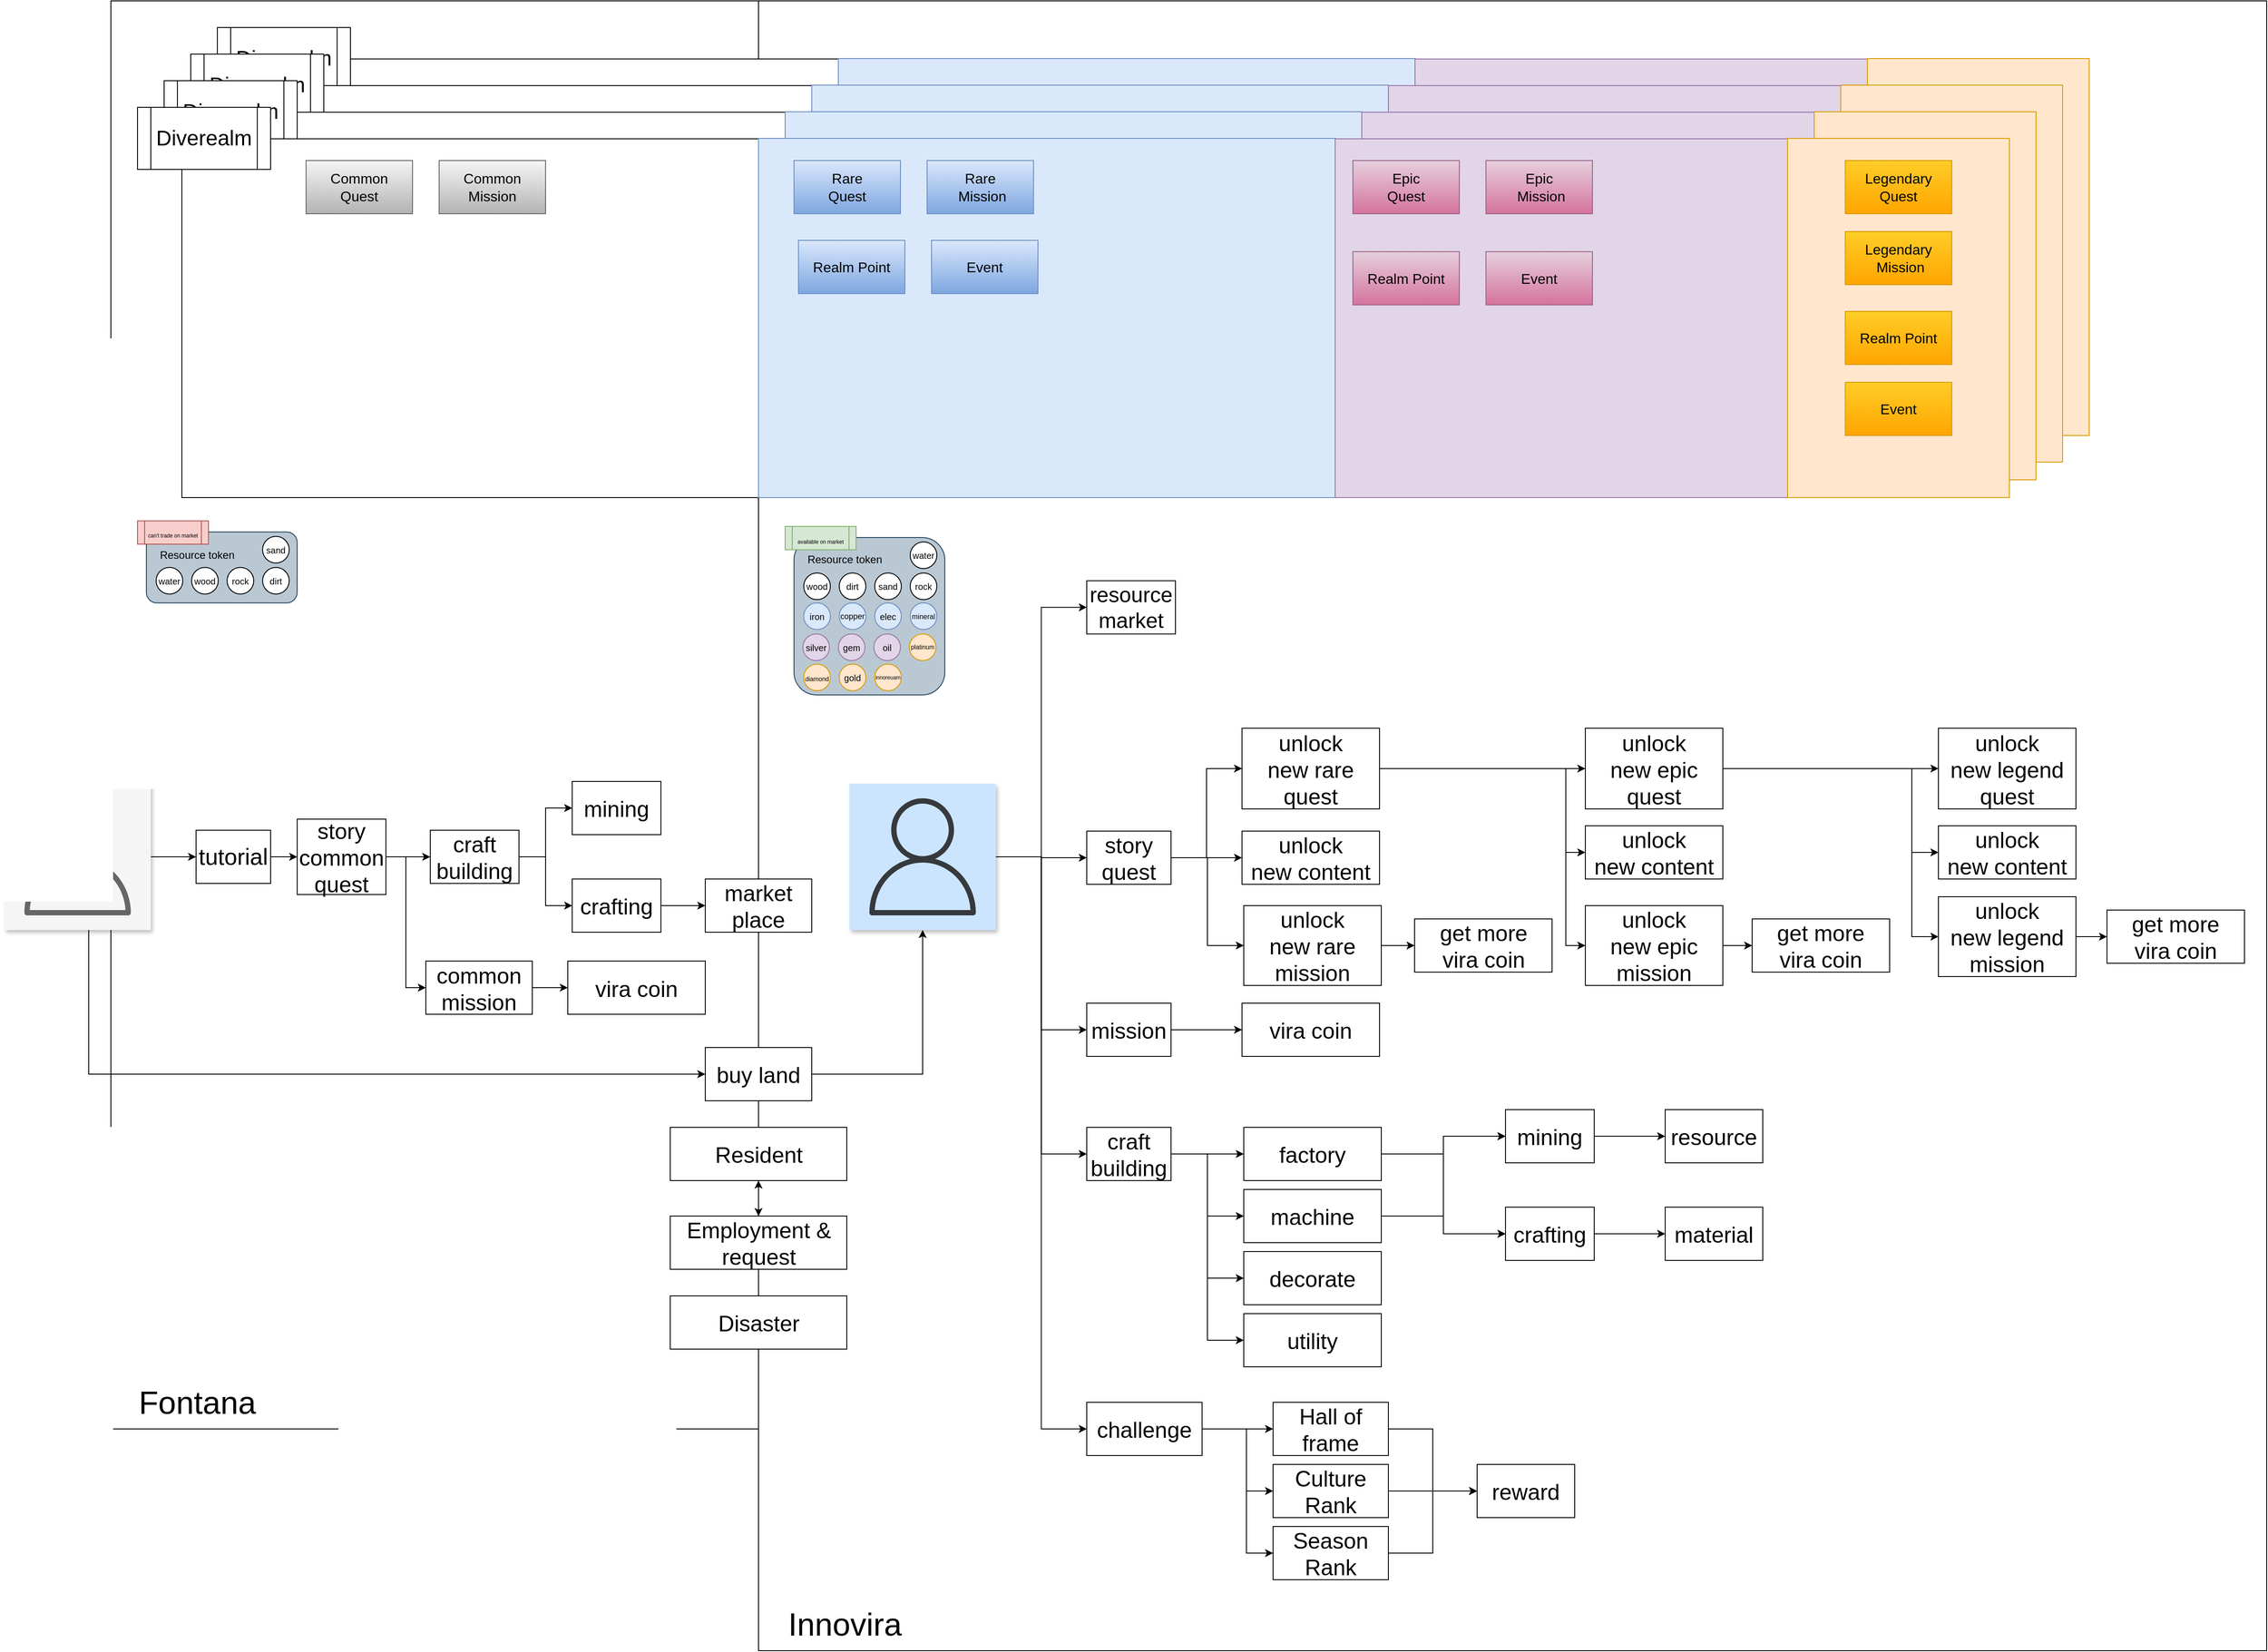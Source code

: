<mxfile version="18.0.6" type="github">
  <diagram id="KePU5yy1aH5IKsufCxmT" name="Page-1">
    <mxGraphModel dx="4077" dy="1282" grid="1" gridSize="10" guides="1" tooltips="1" connect="1" arrows="1" fold="1" page="1" pageScale="1" pageWidth="850" pageHeight="1100" math="0" shadow="0">
      <root>
        <mxCell id="0" />
        <mxCell id="1" parent="0" />
        <mxCell id="nvsa-6-RJ6MapOyMLXzQ-54" value="" style="rounded=0;whiteSpace=wrap;html=1;movable=0;editable=0;" vertex="1" parent="1">
          <mxGeometry x="-230" y="150" width="1700" height="1860" as="geometry" />
        </mxCell>
        <mxCell id="nvsa-6-RJ6MapOyMLXzQ-53" value="" style="rounded=0;whiteSpace=wrap;html=1;movable=0;editable=0;" vertex="1" parent="1">
          <mxGeometry x="-960" y="150" width="730" height="1610" as="geometry" />
        </mxCell>
        <mxCell id="nvsa-6-RJ6MapOyMLXzQ-36" value="" style="rounded=0;whiteSpace=wrap;html=1;" vertex="1" parent="1">
          <mxGeometry x="-790" y="215.5" width="650" height="494.5" as="geometry" />
        </mxCell>
        <mxCell id="nvsa-6-RJ6MapOyMLXzQ-38" value="" style="rounded=0;whiteSpace=wrap;html=1;fillColor=#dae8fc;strokeColor=#6c8ebf;" vertex="1" parent="1">
          <mxGeometry x="-140" y="215" width="650" height="495" as="geometry" />
        </mxCell>
        <mxCell id="nvsa-6-RJ6MapOyMLXzQ-40" value="" style="rounded=0;whiteSpace=wrap;html=1;fillColor=#e1d5e7;strokeColor=#9673a6;" vertex="1" parent="1">
          <mxGeometry x="510" y="215.5" width="510" height="494.5" as="geometry" />
        </mxCell>
        <mxCell id="nvsa-6-RJ6MapOyMLXzQ-41" value="" style="rounded=0;whiteSpace=wrap;html=1;fillColor=#ffe6cc;strokeColor=#d79b00;" vertex="1" parent="1">
          <mxGeometry x="1020" y="215" width="250" height="425" as="geometry" />
        </mxCell>
        <mxCell id="nvsa-6-RJ6MapOyMLXzQ-42" value="Diverealm" style="shape=process;whiteSpace=wrap;html=1;backgroundOutline=1;fontSize=24;fillColor=default;" vertex="1" parent="1">
          <mxGeometry x="-840" y="180" width="150" height="70" as="geometry" />
        </mxCell>
        <mxCell id="nvsa-6-RJ6MapOyMLXzQ-29" value="" style="rounded=0;whiteSpace=wrap;html=1;" vertex="1" parent="1">
          <mxGeometry x="-820" y="245.5" width="650" height="464.5" as="geometry" />
        </mxCell>
        <mxCell id="nvsa-6-RJ6MapOyMLXzQ-31" value="" style="rounded=0;whiteSpace=wrap;html=1;fillColor=#dae8fc;strokeColor=#6c8ebf;" vertex="1" parent="1">
          <mxGeometry x="-170" y="245" width="650" height="465" as="geometry" />
        </mxCell>
        <mxCell id="nvsa-6-RJ6MapOyMLXzQ-33" value="" style="rounded=0;whiteSpace=wrap;html=1;fillColor=#e1d5e7;strokeColor=#9673a6;" vertex="1" parent="1">
          <mxGeometry x="480" y="245.5" width="510" height="464.5" as="geometry" />
        </mxCell>
        <mxCell id="nvsa-6-RJ6MapOyMLXzQ-34" value="" style="rounded=0;whiteSpace=wrap;html=1;fillColor=#ffe6cc;strokeColor=#d79b00;" vertex="1" parent="1">
          <mxGeometry x="990" y="245" width="250" height="425" as="geometry" />
        </mxCell>
        <mxCell id="nvsa-6-RJ6MapOyMLXzQ-35" value="Diverealm" style="shape=process;whiteSpace=wrap;html=1;backgroundOutline=1;fontSize=24;fillColor=default;" vertex="1" parent="1">
          <mxGeometry x="-870" y="210" width="150" height="70" as="geometry" />
        </mxCell>
        <mxCell id="nvsa-6-RJ6MapOyMLXzQ-22" value="" style="rounded=0;whiteSpace=wrap;html=1;" vertex="1" parent="1">
          <mxGeometry x="-850" y="275.5" width="650" height="434.5" as="geometry" />
        </mxCell>
        <mxCell id="nvsa-6-RJ6MapOyMLXzQ-24" value="" style="rounded=0;whiteSpace=wrap;html=1;fillColor=#dae8fc;strokeColor=#6c8ebf;" vertex="1" parent="1">
          <mxGeometry x="-200" y="275" width="650" height="435" as="geometry" />
        </mxCell>
        <mxCell id="nvsa-6-RJ6MapOyMLXzQ-26" value="" style="rounded=0;whiteSpace=wrap;html=1;fillColor=#e1d5e7;strokeColor=#9673a6;" vertex="1" parent="1">
          <mxGeometry x="450" y="275.5" width="510" height="434.5" as="geometry" />
        </mxCell>
        <mxCell id="nvsa-6-RJ6MapOyMLXzQ-27" value="" style="rounded=0;whiteSpace=wrap;html=1;fillColor=#ffe6cc;strokeColor=#d79b00;" vertex="1" parent="1">
          <mxGeometry x="960" y="275" width="250" height="415" as="geometry" />
        </mxCell>
        <mxCell id="nvsa-6-RJ6MapOyMLXzQ-28" value="Diverealm" style="shape=process;whiteSpace=wrap;html=1;backgroundOutline=1;fontSize=24;fillColor=default;" vertex="1" parent="1">
          <mxGeometry x="-900" y="240" width="150" height="70" as="geometry" />
        </mxCell>
        <mxCell id="nvsa-6-RJ6MapOyMLXzQ-2" value="" style="rounded=0;whiteSpace=wrap;html=1;" vertex="1" parent="1">
          <mxGeometry x="-880" y="305.5" width="650" height="404.5" as="geometry" />
        </mxCell>
        <mxCell id="nvsa-6-RJ6MapOyMLXzQ-91" style="edgeStyle=orthogonalEdgeStyle;rounded=0;orthogonalLoop=1;jettySize=auto;html=1;fontFamily=Helvetica;fontSize=36;fontColor=default;" edge="1" parent="1" source="nvsa-6-RJ6MapOyMLXzQ-1" target="nvsa-6-RJ6MapOyMLXzQ-90">
          <mxGeometry relative="1" as="geometry" />
        </mxCell>
        <mxCell id="nvsa-6-RJ6MapOyMLXzQ-109" style="edgeStyle=orthogonalEdgeStyle;rounded=0;orthogonalLoop=1;jettySize=auto;html=1;entryX=0;entryY=0.5;entryDx=0;entryDy=0;fontFamily=Helvetica;fontSize=25;fontColor=default;" edge="1" parent="1" source="nvsa-6-RJ6MapOyMLXzQ-1" target="nvsa-6-RJ6MapOyMLXzQ-108">
          <mxGeometry relative="1" as="geometry">
            <Array as="points">
              <mxPoint x="-985" y="1360" />
            </Array>
          </mxGeometry>
        </mxCell>
        <mxCell id="nvsa-6-RJ6MapOyMLXzQ-1" value="" style="outlineConnect=0;dashed=0;verticalLabelPosition=bottom;verticalAlign=top;align=center;html=1;fontSize=12;fontStyle=0;aspect=fixed;shape=mxgraph.aws4.resourceIcon;resIcon=mxgraph.aws4.user;shadow=1;rounded=1;fillColor=#f5f5f5;fontColor=#333333;strokeColor=#666666;" vertex="1" parent="1">
          <mxGeometry x="-1080" y="1032.5" width="165" height="165" as="geometry" />
        </mxCell>
        <mxCell id="nvsa-6-RJ6MapOyMLXzQ-4" value="" style="rounded=0;whiteSpace=wrap;html=1;fillColor=#dae8fc;strokeColor=#6c8ebf;" vertex="1" parent="1">
          <mxGeometry x="-230" y="305" width="650" height="405" as="geometry" />
        </mxCell>
        <mxCell id="nvsa-6-RJ6MapOyMLXzQ-6" value="" style="rounded=0;whiteSpace=wrap;html=1;fillColor=#e1d5e7;strokeColor=#9673a6;" vertex="1" parent="1">
          <mxGeometry x="420" y="305.5" width="510" height="404.5" as="geometry" />
        </mxCell>
        <mxCell id="nvsa-6-RJ6MapOyMLXzQ-7" value="" style="rounded=0;whiteSpace=wrap;html=1;fillColor=#ffe6cc;strokeColor=#d79b00;" vertex="1" parent="1">
          <mxGeometry x="930" y="305" width="250" height="405" as="geometry" />
        </mxCell>
        <mxCell id="nvsa-6-RJ6MapOyMLXzQ-21" value="Diverealm" style="shape=process;whiteSpace=wrap;html=1;backgroundOutline=1;fontSize=24;fillColor=default;" vertex="1" parent="1">
          <mxGeometry x="-930" y="270" width="150" height="70" as="geometry" />
        </mxCell>
        <mxCell id="nvsa-6-RJ6MapOyMLXzQ-60" value="&lt;div style=&quot;&quot;&gt;&lt;span style=&quot;background-color: initial;&quot;&gt;&amp;nbsp; &amp;nbsp; &amp;nbsp;&lt;/span&gt;&lt;/div&gt;&lt;div style=&quot;&quot;&gt;&lt;span style=&quot;background-color: initial;&quot;&gt;&amp;nbsp; &amp;nbsp; Resource token&lt;/span&gt;&lt;/div&gt;&lt;div style=&quot;&quot;&gt;&lt;span style=&quot;background-color: initial;&quot;&gt;&lt;br&gt;&lt;/span&gt;&lt;/div&gt;&lt;div style=&quot;&quot;&gt;&lt;span style=&quot;background-color: initial;&quot;&gt;&lt;br&gt;&lt;/span&gt;&lt;/div&gt;&lt;div style=&quot;&quot;&gt;&lt;span style=&quot;background-color: initial;&quot;&gt;&lt;br&gt;&lt;/span&gt;&lt;/div&gt;" style="rounded=1;whiteSpace=wrap;html=1;fillColor=#bac8d3;strokeColor=#23445d;align=left;" vertex="1" parent="1">
          <mxGeometry x="-920" y="748.75" width="170" height="80" as="geometry" />
        </mxCell>
        <mxCell id="nvsa-6-RJ6MapOyMLXzQ-61" value="water" style="ellipse;whiteSpace=wrap;html=1;aspect=fixed;fontSize=10;rounded=1;" vertex="1" parent="1">
          <mxGeometry x="-909" y="788.75" width="30" height="30" as="geometry" />
        </mxCell>
        <mxCell id="nvsa-6-RJ6MapOyMLXzQ-62" value="wood" style="ellipse;whiteSpace=wrap;html=1;aspect=fixed;fontSize=10;rounded=1;" vertex="1" parent="1">
          <mxGeometry x="-869" y="788.75" width="30" height="30" as="geometry" />
        </mxCell>
        <mxCell id="nvsa-6-RJ6MapOyMLXzQ-63" value="rock" style="ellipse;whiteSpace=wrap;html=1;aspect=fixed;fontSize=10;rounded=1;" vertex="1" parent="1">
          <mxGeometry x="-829" y="788.75" width="30" height="30" as="geometry" />
        </mxCell>
        <mxCell id="nvsa-6-RJ6MapOyMLXzQ-64" value="dirt" style="ellipse;whiteSpace=wrap;html=1;aspect=fixed;fontSize=10;rounded=1;" vertex="1" parent="1">
          <mxGeometry x="-789" y="788.75" width="30" height="30" as="geometry" />
        </mxCell>
        <mxCell id="nvsa-6-RJ6MapOyMLXzQ-65" value="sand" style="ellipse;whiteSpace=wrap;html=1;aspect=fixed;fontSize=10;rounded=1;" vertex="1" parent="1">
          <mxGeometry x="-789" y="753.75" width="30" height="30" as="geometry" />
        </mxCell>
        <mxCell id="nvsa-6-RJ6MapOyMLXzQ-66" value="&lt;font style=&quot;font-size: 6px;&quot;&gt;can&#39;t trade on market&lt;/font&gt;" style="shape=process;whiteSpace=wrap;html=1;backgroundOutline=1;fontSize=16;fillColor=#f8cecc;strokeColor=#b85450;align=center;" vertex="1" parent="1">
          <mxGeometry x="-930" y="736.25" width="80" height="26.25" as="geometry" />
        </mxCell>
        <mxCell id="nvsa-6-RJ6MapOyMLXzQ-67" value="Common &lt;br&gt;Quest" style="rounded=0;whiteSpace=wrap;html=1;fontSize=16;fillColor=#f5f5f5;gradientColor=#b3b3b3;strokeColor=#666666;" vertex="1" parent="1">
          <mxGeometry x="-740" y="330" width="120" height="60" as="geometry" />
        </mxCell>
        <mxCell id="nvsa-6-RJ6MapOyMLXzQ-68" value="Common Mission" style="rounded=0;whiteSpace=wrap;html=1;fontSize=16;fillColor=#f5f5f5;gradientColor=#b3b3b3;strokeColor=#666666;" vertex="1" parent="1">
          <mxGeometry x="-590" y="330" width="120" height="60" as="geometry" />
        </mxCell>
        <mxCell id="nvsa-6-RJ6MapOyMLXzQ-69" value="&lt;div style=&quot;&quot;&gt;&lt;span style=&quot;background-color: initial;&quot;&gt;&amp;nbsp; &amp;nbsp; &amp;nbsp;&lt;/span&gt;&lt;/div&gt;&lt;div style=&quot;&quot;&gt;&lt;span style=&quot;background-color: initial;&quot;&gt;&amp;nbsp; &amp;nbsp; Resource token&lt;/span&gt;&lt;/div&gt;&lt;div style=&quot;&quot;&gt;&lt;span style=&quot;background-color: initial;&quot;&gt;&lt;br&gt;&lt;/span&gt;&lt;/div&gt;&lt;div style=&quot;&quot;&gt;&lt;span style=&quot;background-color: initial;&quot;&gt;&lt;br&gt;&lt;/span&gt;&lt;/div&gt;&lt;div style=&quot;&quot;&gt;&lt;span style=&quot;background-color: initial;&quot;&gt;&lt;br&gt;&lt;/span&gt;&lt;/div&gt;&lt;div style=&quot;&quot;&gt;&lt;span style=&quot;background-color: initial;&quot;&gt;&lt;br&gt;&lt;/span&gt;&lt;/div&gt;&lt;div style=&quot;&quot;&gt;&lt;span style=&quot;background-color: initial;&quot;&gt;&lt;br&gt;&lt;/span&gt;&lt;/div&gt;&lt;div style=&quot;&quot;&gt;&lt;span style=&quot;background-color: initial;&quot;&gt;&lt;br&gt;&lt;/span&gt;&lt;/div&gt;&lt;div style=&quot;&quot;&gt;&lt;span style=&quot;background-color: initial;&quot;&gt;&lt;br&gt;&lt;/span&gt;&lt;/div&gt;&lt;div style=&quot;&quot;&gt;&lt;span style=&quot;background-color: initial;&quot;&gt;&lt;br&gt;&lt;/span&gt;&lt;/div&gt;&lt;div style=&quot;&quot;&gt;&lt;span style=&quot;background-color: initial;&quot;&gt;&lt;br&gt;&lt;/span&gt;&lt;/div&gt;&lt;div style=&quot;&quot;&gt;&lt;span style=&quot;background-color: initial;&quot;&gt;&lt;br&gt;&lt;/span&gt;&lt;/div&gt;" style="rounded=1;whiteSpace=wrap;html=1;fillColor=#bac8d3;strokeColor=#23445d;align=left;" vertex="1" parent="1">
          <mxGeometry x="-190" y="755" width="170" height="177.5" as="geometry" />
        </mxCell>
        <mxCell id="nvsa-6-RJ6MapOyMLXzQ-70" value="wood" style="ellipse;whiteSpace=wrap;html=1;aspect=fixed;fontSize=10;rounded=1;" vertex="1" parent="1">
          <mxGeometry x="-179" y="795" width="30" height="30" as="geometry" />
        </mxCell>
        <mxCell id="nvsa-6-RJ6MapOyMLXzQ-71" value="dirt" style="ellipse;whiteSpace=wrap;html=1;aspect=fixed;fontSize=10;rounded=1;" vertex="1" parent="1">
          <mxGeometry x="-139" y="795" width="30" height="30" as="geometry" />
        </mxCell>
        <mxCell id="nvsa-6-RJ6MapOyMLXzQ-72" value="sand" style="ellipse;whiteSpace=wrap;html=1;aspect=fixed;fontSize=10;rounded=1;" vertex="1" parent="1">
          <mxGeometry x="-99" y="795" width="30" height="30" as="geometry" />
        </mxCell>
        <mxCell id="nvsa-6-RJ6MapOyMLXzQ-73" value="rock" style="ellipse;whiteSpace=wrap;html=1;aspect=fixed;fontSize=10;rounded=1;" vertex="1" parent="1">
          <mxGeometry x="-59" y="795" width="30" height="30" as="geometry" />
        </mxCell>
        <mxCell id="nvsa-6-RJ6MapOyMLXzQ-74" value="water" style="ellipse;whiteSpace=wrap;html=1;aspect=fixed;fontSize=10;rounded=1;" vertex="1" parent="1">
          <mxGeometry x="-59" y="760" width="30" height="30" as="geometry" />
        </mxCell>
        <mxCell id="nvsa-6-RJ6MapOyMLXzQ-75" value="&lt;font style=&quot;font-size: 6px;&quot;&gt;available on market&lt;/font&gt;" style="shape=process;whiteSpace=wrap;html=1;backgroundOutline=1;fontSize=16;fillColor=#d5e8d4;strokeColor=#82b366;align=center;" vertex="1" parent="1">
          <mxGeometry x="-200" y="742.5" width="80" height="26.25" as="geometry" />
        </mxCell>
        <mxCell id="nvsa-6-RJ6MapOyMLXzQ-76" value="iron" style="ellipse;whiteSpace=wrap;html=1;aspect=fixed;fontSize=10;rounded=1;fillColor=#dae8fc;strokeColor=#6c8ebf;" vertex="1" parent="1">
          <mxGeometry x="-179" y="828.75" width="30" height="30" as="geometry" />
        </mxCell>
        <mxCell id="nvsa-6-RJ6MapOyMLXzQ-77" value="copper" style="ellipse;whiteSpace=wrap;html=1;aspect=fixed;fontSize=9;rounded=1;fillColor=#dae8fc;strokeColor=#6c8ebf;" vertex="1" parent="1">
          <mxGeometry x="-139" y="828.75" width="30" height="30" as="geometry" />
        </mxCell>
        <mxCell id="nvsa-6-RJ6MapOyMLXzQ-78" value="elec" style="ellipse;whiteSpace=wrap;html=1;aspect=fixed;fontSize=10;rounded=1;fillColor=#dae8fc;strokeColor=#6c8ebf;" vertex="1" parent="1">
          <mxGeometry x="-99" y="828.75" width="30" height="30" as="geometry" />
        </mxCell>
        <mxCell id="nvsa-6-RJ6MapOyMLXzQ-79" value="mineral" style="ellipse;whiteSpace=wrap;html=1;aspect=fixed;fontSize=8;rounded=1;fillColor=#dae8fc;strokeColor=#6c8ebf;" vertex="1" parent="1">
          <mxGeometry x="-59" y="828.75" width="30" height="30" as="geometry" />
        </mxCell>
        <mxCell id="nvsa-6-RJ6MapOyMLXzQ-80" value="silver" style="ellipse;whiteSpace=wrap;html=1;aspect=fixed;fontSize=10;rounded=1;fillColor=#e1d5e7;strokeColor=#9673a6;" vertex="1" parent="1">
          <mxGeometry x="-180" y="863.75" width="30" height="30" as="geometry" />
        </mxCell>
        <mxCell id="nvsa-6-RJ6MapOyMLXzQ-81" value="gem" style="ellipse;whiteSpace=wrap;html=1;aspect=fixed;fontSize=10;rounded=1;fillColor=#e1d5e7;strokeColor=#9673a6;" vertex="1" parent="1">
          <mxGeometry x="-140" y="863.75" width="30" height="30" as="geometry" />
        </mxCell>
        <mxCell id="nvsa-6-RJ6MapOyMLXzQ-82" value="oil" style="ellipse;whiteSpace=wrap;html=1;aspect=fixed;fontSize=10;rounded=1;fillColor=#e1d5e7;strokeColor=#9673a6;" vertex="1" parent="1">
          <mxGeometry x="-100" y="863.75" width="30" height="30" as="geometry" />
        </mxCell>
        <mxCell id="nvsa-6-RJ6MapOyMLXzQ-83" value="platinum" style="ellipse;whiteSpace=wrap;html=1;aspect=fixed;fontSize=7;rounded=1;fillColor=#ffe6cc;strokeColor=#d79b00;" vertex="1" parent="1">
          <mxGeometry x="-60" y="863.75" width="30" height="30" as="geometry" />
        </mxCell>
        <mxCell id="nvsa-6-RJ6MapOyMLXzQ-84" value="&lt;font style=&quot;font-size: 7px;&quot;&gt;diamond&lt;/font&gt;" style="ellipse;whiteSpace=wrap;html=1;aspect=fixed;fontSize=10;rounded=1;fillColor=#ffe6cc;strokeColor=#d79b00;" vertex="1" parent="1">
          <mxGeometry x="-179" y="897.75" width="30" height="30" as="geometry" />
        </mxCell>
        <mxCell id="nvsa-6-RJ6MapOyMLXzQ-85" value="gold" style="ellipse;whiteSpace=wrap;html=1;aspect=fixed;fontSize=10;rounded=1;fillColor=#ffe6cc;strokeColor=#d79b00;" vertex="1" parent="1">
          <mxGeometry x="-139" y="897.75" width="30" height="30" as="geometry" />
        </mxCell>
        <mxCell id="nvsa-6-RJ6MapOyMLXzQ-86" value="innoreuam" style="ellipse;whiteSpace=wrap;html=1;aspect=fixed;fontSize=6;rounded=1;fillColor=#ffe6cc;strokeColor=#d79b00;" vertex="1" parent="1">
          <mxGeometry x="-99" y="897.75" width="30" height="30" as="geometry" />
        </mxCell>
        <mxCell id="nvsa-6-RJ6MapOyMLXzQ-88" value="&lt;font style=&quot;font-size: 36px;&quot;&gt;Fontana&lt;/font&gt;" style="text;html=1;strokeColor=none;fillColor=none;align=center;verticalAlign=middle;whiteSpace=wrap;rounded=0;fontFamily=Helvetica;fontSize=36;fontColor=default;direction=west;horizontal=1;" vertex="1" parent="1">
          <mxGeometry x="-960" y="1700" width="195" height="60" as="geometry" />
        </mxCell>
        <mxCell id="nvsa-6-RJ6MapOyMLXzQ-89" value="&lt;font style=&quot;font-size: 36px;&quot;&gt;Innovira&lt;/font&gt;" style="text;html=1;strokeColor=none;fillColor=none;align=center;verticalAlign=middle;whiteSpace=wrap;rounded=0;fontFamily=Helvetica;fontSize=36;fontColor=default;direction=west;horizontal=1;" vertex="1" parent="1">
          <mxGeometry x="-230" y="1950" width="195" height="60" as="geometry" />
        </mxCell>
        <mxCell id="nvsa-6-RJ6MapOyMLXzQ-93" style="edgeStyle=orthogonalEdgeStyle;rounded=0;orthogonalLoop=1;jettySize=auto;html=1;entryX=0;entryY=0.5;entryDx=0;entryDy=0;fontFamily=Helvetica;fontSize=26;fontColor=default;" edge="1" parent="1" source="nvsa-6-RJ6MapOyMLXzQ-90" target="nvsa-6-RJ6MapOyMLXzQ-92">
          <mxGeometry relative="1" as="geometry" />
        </mxCell>
        <mxCell id="nvsa-6-RJ6MapOyMLXzQ-90" value="tutorial" style="rounded=0;whiteSpace=wrap;html=1;fontFamily=Helvetica;fontSize=26;fontColor=default;strokeColor=default;fillColor=default;" vertex="1" parent="1">
          <mxGeometry x="-864" y="1085" width="84" height="60" as="geometry" />
        </mxCell>
        <mxCell id="nvsa-6-RJ6MapOyMLXzQ-101" style="edgeStyle=orthogonalEdgeStyle;rounded=0;orthogonalLoop=1;jettySize=auto;html=1;exitX=1;exitY=0.5;exitDx=0;exitDy=0;entryX=0;entryY=0.5;entryDx=0;entryDy=0;fontFamily=Helvetica;fontSize=25;fontColor=default;" edge="1" parent="1" source="nvsa-6-RJ6MapOyMLXzQ-92" target="nvsa-6-RJ6MapOyMLXzQ-94">
          <mxGeometry relative="1" as="geometry" />
        </mxCell>
        <mxCell id="nvsa-6-RJ6MapOyMLXzQ-107" style="edgeStyle=orthogonalEdgeStyle;rounded=0;orthogonalLoop=1;jettySize=auto;html=1;entryX=0;entryY=0.5;entryDx=0;entryDy=0;fontFamily=Helvetica;fontSize=25;fontColor=default;" edge="1" parent="1" source="nvsa-6-RJ6MapOyMLXzQ-92" target="nvsa-6-RJ6MapOyMLXzQ-106">
          <mxGeometry relative="1" as="geometry" />
        </mxCell>
        <mxCell id="nvsa-6-RJ6MapOyMLXzQ-92" value="story&lt;br&gt;common quest" style="rounded=0;whiteSpace=wrap;html=1;fontFamily=Helvetica;fontSize=25;fontColor=default;strokeColor=default;fillColor=default;" vertex="1" parent="1">
          <mxGeometry x="-750" y="1072.5" width="100" height="85" as="geometry" />
        </mxCell>
        <mxCell id="nvsa-6-RJ6MapOyMLXzQ-104" style="edgeStyle=orthogonalEdgeStyle;rounded=0;orthogonalLoop=1;jettySize=auto;html=1;exitX=1;exitY=0.5;exitDx=0;exitDy=0;fontFamily=Helvetica;fontSize=25;fontColor=default;" edge="1" parent="1" source="nvsa-6-RJ6MapOyMLXzQ-94" target="nvsa-6-RJ6MapOyMLXzQ-103">
          <mxGeometry relative="1" as="geometry" />
        </mxCell>
        <mxCell id="nvsa-6-RJ6MapOyMLXzQ-105" style="edgeStyle=orthogonalEdgeStyle;rounded=0;orthogonalLoop=1;jettySize=auto;html=1;fontFamily=Helvetica;fontSize=25;fontColor=default;" edge="1" parent="1" source="nvsa-6-RJ6MapOyMLXzQ-94" target="nvsa-6-RJ6MapOyMLXzQ-102">
          <mxGeometry relative="1" as="geometry" />
        </mxCell>
        <mxCell id="nvsa-6-RJ6MapOyMLXzQ-94" value="craft building" style="rounded=0;whiteSpace=wrap;html=1;fontFamily=Helvetica;fontSize=25;fontColor=default;strokeColor=default;fillColor=default;" vertex="1" parent="1">
          <mxGeometry x="-600" y="1085" width="100" height="60" as="geometry" />
        </mxCell>
        <mxCell id="nvsa-6-RJ6MapOyMLXzQ-113" style="edgeStyle=orthogonalEdgeStyle;rounded=0;orthogonalLoop=1;jettySize=auto;html=1;exitX=1;exitY=0.5;exitDx=0;exitDy=0;entryX=0;entryY=0.5;entryDx=0;entryDy=0;fontFamily=Helvetica;fontSize=25;fontColor=default;" edge="1" parent="1" source="nvsa-6-RJ6MapOyMLXzQ-102" target="nvsa-6-RJ6MapOyMLXzQ-112">
          <mxGeometry relative="1" as="geometry" />
        </mxCell>
        <mxCell id="nvsa-6-RJ6MapOyMLXzQ-102" value="crafting" style="rounded=0;whiteSpace=wrap;html=1;fontFamily=Helvetica;fontSize=25;fontColor=default;strokeColor=default;fillColor=default;" vertex="1" parent="1">
          <mxGeometry x="-440" y="1140" width="100" height="60" as="geometry" />
        </mxCell>
        <mxCell id="nvsa-6-RJ6MapOyMLXzQ-103" value="mining" style="rounded=0;whiteSpace=wrap;html=1;fontFamily=Helvetica;fontSize=25;fontColor=default;strokeColor=default;fillColor=default;" vertex="1" parent="1">
          <mxGeometry x="-440" y="1030" width="100" height="60" as="geometry" />
        </mxCell>
        <mxCell id="nvsa-6-RJ6MapOyMLXzQ-184" style="edgeStyle=orthogonalEdgeStyle;rounded=0;orthogonalLoop=1;jettySize=auto;html=1;exitX=1;exitY=0.5;exitDx=0;exitDy=0;entryX=0;entryY=0.5;entryDx=0;entryDy=0;fontFamily=Helvetica;fontSize=24;fontColor=default;startArrow=none;startFill=0;endArrow=classic;endFill=1;" edge="1" parent="1" source="nvsa-6-RJ6MapOyMLXzQ-106" target="nvsa-6-RJ6MapOyMLXzQ-183">
          <mxGeometry relative="1" as="geometry" />
        </mxCell>
        <mxCell id="nvsa-6-RJ6MapOyMLXzQ-106" value="common&lt;br&gt;mission" style="rounded=0;whiteSpace=wrap;html=1;fontFamily=Helvetica;fontSize=25;fontColor=default;strokeColor=default;fillColor=default;" vertex="1" parent="1">
          <mxGeometry x="-605" y="1232.5" width="120" height="60" as="geometry" />
        </mxCell>
        <mxCell id="nvsa-6-RJ6MapOyMLXzQ-111" style="edgeStyle=orthogonalEdgeStyle;rounded=0;orthogonalLoop=1;jettySize=auto;html=1;exitX=1;exitY=0.5;exitDx=0;exitDy=0;fontFamily=Helvetica;fontSize=25;fontColor=default;" edge="1" parent="1" source="nvsa-6-RJ6MapOyMLXzQ-108" target="nvsa-6-RJ6MapOyMLXzQ-110">
          <mxGeometry relative="1" as="geometry" />
        </mxCell>
        <mxCell id="nvsa-6-RJ6MapOyMLXzQ-108" value="buy land" style="rounded=0;whiteSpace=wrap;html=1;fontFamily=Helvetica;fontSize=25;fontColor=default;strokeColor=default;fillColor=default;" vertex="1" parent="1">
          <mxGeometry x="-290" y="1330" width="120" height="60" as="geometry" />
        </mxCell>
        <mxCell id="nvsa-6-RJ6MapOyMLXzQ-134" style="edgeStyle=orthogonalEdgeStyle;rounded=0;orthogonalLoop=1;jettySize=auto;html=1;fontFamily=Helvetica;fontSize=24;fontColor=default;startArrow=none;startFill=0;endArrow=classic;endFill=1;" edge="1" parent="1" source="nvsa-6-RJ6MapOyMLXzQ-110" target="nvsa-6-RJ6MapOyMLXzQ-120">
          <mxGeometry relative="1" as="geometry" />
        </mxCell>
        <mxCell id="nvsa-6-RJ6MapOyMLXzQ-135" style="edgeStyle=orthogonalEdgeStyle;rounded=0;orthogonalLoop=1;jettySize=auto;html=1;entryX=0;entryY=0.5;entryDx=0;entryDy=0;fontFamily=Helvetica;fontSize=24;fontColor=default;startArrow=none;startFill=0;endArrow=classic;endFill=1;" edge="1" parent="1" source="nvsa-6-RJ6MapOyMLXzQ-110" target="nvsa-6-RJ6MapOyMLXzQ-122">
          <mxGeometry relative="1" as="geometry" />
        </mxCell>
        <mxCell id="nvsa-6-RJ6MapOyMLXzQ-136" style="edgeStyle=orthogonalEdgeStyle;rounded=0;orthogonalLoop=1;jettySize=auto;html=1;entryX=0;entryY=0.5;entryDx=0;entryDy=0;fontFamily=Helvetica;fontSize=24;fontColor=default;startArrow=none;startFill=0;endArrow=classic;endFill=1;" edge="1" parent="1" source="nvsa-6-RJ6MapOyMLXzQ-110" target="nvsa-6-RJ6MapOyMLXzQ-121">
          <mxGeometry relative="1" as="geometry" />
        </mxCell>
        <mxCell id="nvsa-6-RJ6MapOyMLXzQ-139" style="edgeStyle=orthogonalEdgeStyle;rounded=0;orthogonalLoop=1;jettySize=auto;html=1;entryX=0;entryY=0.5;entryDx=0;entryDy=0;fontFamily=Helvetica;fontSize=24;fontColor=default;startArrow=none;startFill=0;endArrow=classic;endFill=1;" edge="1" parent="1" source="nvsa-6-RJ6MapOyMLXzQ-110" target="nvsa-6-RJ6MapOyMLXzQ-137">
          <mxGeometry relative="1" as="geometry" />
        </mxCell>
        <mxCell id="nvsa-6-RJ6MapOyMLXzQ-230" style="edgeStyle=orthogonalEdgeStyle;rounded=0;orthogonalLoop=1;jettySize=auto;html=1;entryX=0;entryY=0.5;entryDx=0;entryDy=0;fontFamily=Helvetica;fontSize=24;fontColor=default;startArrow=none;startFill=0;endArrow=classic;endFill=1;" edge="1" parent="1" source="nvsa-6-RJ6MapOyMLXzQ-110" target="nvsa-6-RJ6MapOyMLXzQ-229">
          <mxGeometry relative="1" as="geometry" />
        </mxCell>
        <mxCell id="nvsa-6-RJ6MapOyMLXzQ-110" value="" style="outlineConnect=0;dashed=0;verticalLabelPosition=bottom;verticalAlign=top;align=center;html=1;fontSize=12;fontStyle=0;aspect=fixed;shape=mxgraph.aws4.resourceIcon;resIcon=mxgraph.aws4.user;shadow=1;rounded=1;fillColor=#cce5ff;strokeColor=#36393d;" vertex="1" parent="1">
          <mxGeometry x="-127.5" y="1032.5" width="165" height="165" as="geometry" />
        </mxCell>
        <mxCell id="nvsa-6-RJ6MapOyMLXzQ-112" value="market&lt;br&gt;place" style="rounded=0;whiteSpace=wrap;html=1;fontFamily=Helvetica;fontSize=25;fontColor=default;strokeColor=default;fillColor=default;" vertex="1" parent="1">
          <mxGeometry x="-290" y="1140" width="120" height="60" as="geometry" />
        </mxCell>
        <mxCell id="nvsa-6-RJ6MapOyMLXzQ-114" value="Rare&lt;br&gt;Quest" style="rounded=0;whiteSpace=wrap;html=1;fontSize=16;fillColor=#dae8fc;strokeColor=#6c8ebf;gradientColor=#7ea6e0;" vertex="1" parent="1">
          <mxGeometry x="-190" y="330" width="120" height="60" as="geometry" />
        </mxCell>
        <mxCell id="nvsa-6-RJ6MapOyMLXzQ-115" value="Rare&lt;br&gt;&amp;nbsp;Mission" style="rounded=0;whiteSpace=wrap;html=1;fontSize=16;fillColor=#dae8fc;strokeColor=#6c8ebf;gradientColor=#7ea6e0;" vertex="1" parent="1">
          <mxGeometry x="-40" y="330" width="120" height="60" as="geometry" />
        </mxCell>
        <mxCell id="nvsa-6-RJ6MapOyMLXzQ-116" value="Epic&lt;br&gt;Quest" style="rounded=0;whiteSpace=wrap;html=1;fontSize=16;fillColor=#e6d0de;strokeColor=#996185;gradientColor=#d5739d;" vertex="1" parent="1">
          <mxGeometry x="440" y="330" width="120" height="60" as="geometry" />
        </mxCell>
        <mxCell id="nvsa-6-RJ6MapOyMLXzQ-117" value="Epic&lt;br&gt;&amp;nbsp;Mission" style="rounded=0;whiteSpace=wrap;html=1;fontSize=16;fillColor=#e6d0de;strokeColor=#996185;gradientColor=#d5739d;" vertex="1" parent="1">
          <mxGeometry x="590" y="330" width="120" height="60" as="geometry" />
        </mxCell>
        <mxCell id="nvsa-6-RJ6MapOyMLXzQ-118" value="Legendary&lt;br&gt;Quest" style="rounded=0;whiteSpace=wrap;html=1;fontSize=16;fillColor=#ffcd28;strokeColor=#d79b00;gradientColor=#ffa500;" vertex="1" parent="1">
          <mxGeometry x="995" y="330" width="120" height="60" as="geometry" />
        </mxCell>
        <mxCell id="nvsa-6-RJ6MapOyMLXzQ-119" value="Legendary&lt;br&gt;&amp;nbsp;Mission" style="rounded=0;whiteSpace=wrap;html=1;fontSize=16;fillColor=#ffcd28;strokeColor=#d79b00;gradientColor=#ffa500;" vertex="1" parent="1">
          <mxGeometry x="995" y="410" width="120" height="60" as="geometry" />
        </mxCell>
        <mxCell id="nvsa-6-RJ6MapOyMLXzQ-128" value="" style="edgeStyle=orthogonalEdgeStyle;rounded=0;orthogonalLoop=1;jettySize=auto;html=1;fontFamily=Helvetica;fontSize=24;fontColor=default;startArrow=none;startFill=0;endArrow=classic;endFill=1;" edge="1" parent="1" source="nvsa-6-RJ6MapOyMLXzQ-120" target="nvsa-6-RJ6MapOyMLXzQ-127">
          <mxGeometry relative="1" as="geometry" />
        </mxCell>
        <mxCell id="nvsa-6-RJ6MapOyMLXzQ-131" style="edgeStyle=orthogonalEdgeStyle;rounded=0;orthogonalLoop=1;jettySize=auto;html=1;exitX=1;exitY=0.5;exitDx=0;exitDy=0;entryX=0;entryY=0.5;entryDx=0;entryDy=0;fontFamily=Helvetica;fontSize=24;fontColor=default;startArrow=none;startFill=0;endArrow=classic;endFill=1;" edge="1" parent="1" source="nvsa-6-RJ6MapOyMLXzQ-120" target="nvsa-6-RJ6MapOyMLXzQ-129">
          <mxGeometry relative="1" as="geometry" />
        </mxCell>
        <mxCell id="nvsa-6-RJ6MapOyMLXzQ-161" style="edgeStyle=orthogonalEdgeStyle;rounded=0;orthogonalLoop=1;jettySize=auto;html=1;exitX=1;exitY=0.5;exitDx=0;exitDy=0;entryX=0;entryY=0.5;entryDx=0;entryDy=0;fontFamily=Helvetica;fontSize=24;fontColor=default;startArrow=none;startFill=0;endArrow=classic;endFill=1;" edge="1" parent="1" source="nvsa-6-RJ6MapOyMLXzQ-120" target="nvsa-6-RJ6MapOyMLXzQ-160">
          <mxGeometry relative="1" as="geometry" />
        </mxCell>
        <mxCell id="nvsa-6-RJ6MapOyMLXzQ-120" value="story quest" style="rounded=0;whiteSpace=wrap;html=1;fontFamily=Helvetica;fontSize=25;fontColor=default;strokeColor=default;fillColor=default;" vertex="1" parent="1">
          <mxGeometry x="140" y="1086" width="95" height="60" as="geometry" />
        </mxCell>
        <mxCell id="nvsa-6-RJ6MapOyMLXzQ-121" value="resource&lt;br style=&quot;font-size: 24px;&quot;&gt;market" style="rounded=0;whiteSpace=wrap;html=1;fontFamily=Helvetica;fontSize=24;fontColor=default;strokeColor=default;fillColor=default;" vertex="1" parent="1">
          <mxGeometry x="140" y="803.75" width="100" height="60" as="geometry" />
        </mxCell>
        <mxCell id="nvsa-6-RJ6MapOyMLXzQ-133" style="edgeStyle=orthogonalEdgeStyle;rounded=0;orthogonalLoop=1;jettySize=auto;html=1;exitX=1;exitY=0.5;exitDx=0;exitDy=0;entryX=0;entryY=0.5;entryDx=0;entryDy=0;fontFamily=Helvetica;fontSize=24;fontColor=default;startArrow=none;startFill=0;endArrow=classic;endFill=1;" edge="1" parent="1" source="nvsa-6-RJ6MapOyMLXzQ-122" target="nvsa-6-RJ6MapOyMLXzQ-132">
          <mxGeometry relative="1" as="geometry" />
        </mxCell>
        <mxCell id="nvsa-6-RJ6MapOyMLXzQ-122" value="mission" style="rounded=0;whiteSpace=wrap;html=1;fontFamily=Helvetica;fontSize=25;fontColor=default;strokeColor=default;fillColor=default;" vertex="1" parent="1">
          <mxGeometry x="140" y="1280" width="95" height="60" as="geometry" />
        </mxCell>
        <mxCell id="nvsa-6-RJ6MapOyMLXzQ-125" style="edgeStyle=orthogonalEdgeStyle;rounded=0;orthogonalLoop=1;jettySize=auto;html=1;fontFamily=Helvetica;fontSize=25;fontColor=default;startArrow=classic;startFill=1;" edge="1" parent="1" source="nvsa-6-RJ6MapOyMLXzQ-123" target="nvsa-6-RJ6MapOyMLXzQ-124">
          <mxGeometry relative="1" as="geometry" />
        </mxCell>
        <mxCell id="nvsa-6-RJ6MapOyMLXzQ-123" value="Resident" style="rounded=0;whiteSpace=wrap;html=1;fontFamily=Helvetica;fontSize=25;fontColor=default;strokeColor=default;fillColor=default;" vertex="1" parent="1">
          <mxGeometry x="-329.5" y="1420" width="199" height="60" as="geometry" />
        </mxCell>
        <mxCell id="nvsa-6-RJ6MapOyMLXzQ-124" value="Employment &amp;amp; request" style="rounded=0;whiteSpace=wrap;html=1;fontFamily=Helvetica;fontSize=25;fontColor=default;strokeColor=default;fillColor=default;" vertex="1" parent="1">
          <mxGeometry x="-329.5" y="1520" width="199" height="60" as="geometry" />
        </mxCell>
        <mxCell id="nvsa-6-RJ6MapOyMLXzQ-126" value="Disaster" style="rounded=0;whiteSpace=wrap;html=1;fontFamily=Helvetica;fontSize=25;fontColor=default;strokeColor=default;fillColor=default;" vertex="1" parent="1">
          <mxGeometry x="-329.5" y="1610" width="199" height="60" as="geometry" />
        </mxCell>
        <mxCell id="nvsa-6-RJ6MapOyMLXzQ-127" value="unlock&lt;br&gt;new content" style="rounded=0;whiteSpace=wrap;html=1;fontFamily=Helvetica;fontSize=25;fontColor=default;strokeColor=default;fillColor=default;" vertex="1" parent="1">
          <mxGeometry x="315" y="1086" width="155" height="60" as="geometry" />
        </mxCell>
        <mxCell id="nvsa-6-RJ6MapOyMLXzQ-166" value="" style="edgeStyle=orthogonalEdgeStyle;rounded=0;orthogonalLoop=1;jettySize=auto;html=1;fontFamily=Helvetica;fontSize=24;fontColor=default;startArrow=none;startFill=0;endArrow=classic;endFill=1;" edge="1" parent="1" source="nvsa-6-RJ6MapOyMLXzQ-129" target="nvsa-6-RJ6MapOyMLXzQ-165">
          <mxGeometry relative="1" as="geometry" />
        </mxCell>
        <mxCell id="nvsa-6-RJ6MapOyMLXzQ-168" style="edgeStyle=orthogonalEdgeStyle;rounded=0;orthogonalLoop=1;jettySize=auto;html=1;exitX=1;exitY=0.5;exitDx=0;exitDy=0;entryX=0;entryY=0.5;entryDx=0;entryDy=0;fontFamily=Helvetica;fontSize=24;fontColor=default;startArrow=none;startFill=0;endArrow=classic;endFill=1;" edge="1" parent="1" source="nvsa-6-RJ6MapOyMLXzQ-129" target="nvsa-6-RJ6MapOyMLXzQ-167">
          <mxGeometry relative="1" as="geometry">
            <Array as="points">
              <mxPoint x="680" y="1016" />
              <mxPoint x="680" y="1110" />
            </Array>
          </mxGeometry>
        </mxCell>
        <mxCell id="nvsa-6-RJ6MapOyMLXzQ-171" style="edgeStyle=orthogonalEdgeStyle;rounded=0;orthogonalLoop=1;jettySize=auto;html=1;exitX=1;exitY=0.5;exitDx=0;exitDy=0;entryX=0;entryY=0.5;entryDx=0;entryDy=0;fontFamily=Helvetica;fontSize=24;fontColor=default;startArrow=none;startFill=0;endArrow=classic;endFill=1;" edge="1" parent="1" source="nvsa-6-RJ6MapOyMLXzQ-129" target="nvsa-6-RJ6MapOyMLXzQ-170">
          <mxGeometry relative="1" as="geometry">
            <Array as="points">
              <mxPoint x="680" y="1016" />
              <mxPoint x="680" y="1215" />
            </Array>
          </mxGeometry>
        </mxCell>
        <mxCell id="nvsa-6-RJ6MapOyMLXzQ-129" value="unlock&lt;br&gt;new rare&lt;br&gt;quest" style="rounded=0;whiteSpace=wrap;html=1;fontFamily=Helvetica;fontSize=25;fontColor=default;strokeColor=default;fillColor=default;" vertex="1" parent="1">
          <mxGeometry x="315" y="970" width="155" height="91" as="geometry" />
        </mxCell>
        <mxCell id="nvsa-6-RJ6MapOyMLXzQ-132" value="vira coin" style="rounded=0;whiteSpace=wrap;html=1;fontFamily=Helvetica;fontSize=25;fontColor=default;strokeColor=default;fillColor=default;" vertex="1" parent="1">
          <mxGeometry x="315" y="1280" width="155" height="60" as="geometry" />
        </mxCell>
        <mxCell id="nvsa-6-RJ6MapOyMLXzQ-144" style="edgeStyle=orthogonalEdgeStyle;rounded=0;orthogonalLoop=1;jettySize=auto;html=1;exitX=1;exitY=0.5;exitDx=0;exitDy=0;entryX=0;entryY=0.5;entryDx=0;entryDy=0;fontFamily=Helvetica;fontSize=24;fontColor=default;startArrow=none;startFill=0;endArrow=classic;endFill=1;" edge="1" parent="1" source="nvsa-6-RJ6MapOyMLXzQ-137" target="nvsa-6-RJ6MapOyMLXzQ-140">
          <mxGeometry relative="1" as="geometry" />
        </mxCell>
        <mxCell id="nvsa-6-RJ6MapOyMLXzQ-145" style="edgeStyle=orthogonalEdgeStyle;rounded=0;orthogonalLoop=1;jettySize=auto;html=1;entryX=0;entryY=0.5;entryDx=0;entryDy=0;fontFamily=Helvetica;fontSize=24;fontColor=default;startArrow=none;startFill=0;endArrow=classic;endFill=1;" edge="1" parent="1" source="nvsa-6-RJ6MapOyMLXzQ-137" target="nvsa-6-RJ6MapOyMLXzQ-141">
          <mxGeometry relative="1" as="geometry" />
        </mxCell>
        <mxCell id="nvsa-6-RJ6MapOyMLXzQ-146" style="edgeStyle=orthogonalEdgeStyle;rounded=0;orthogonalLoop=1;jettySize=auto;html=1;entryX=0;entryY=0.5;entryDx=0;entryDy=0;fontFamily=Helvetica;fontSize=24;fontColor=default;startArrow=none;startFill=0;endArrow=classic;endFill=1;" edge="1" parent="1" source="nvsa-6-RJ6MapOyMLXzQ-137" target="nvsa-6-RJ6MapOyMLXzQ-142">
          <mxGeometry relative="1" as="geometry" />
        </mxCell>
        <mxCell id="nvsa-6-RJ6MapOyMLXzQ-147" style="edgeStyle=orthogonalEdgeStyle;rounded=0;orthogonalLoop=1;jettySize=auto;html=1;entryX=0;entryY=0.5;entryDx=0;entryDy=0;fontFamily=Helvetica;fontSize=24;fontColor=default;startArrow=none;startFill=0;endArrow=classic;endFill=1;" edge="1" parent="1" source="nvsa-6-RJ6MapOyMLXzQ-137" target="nvsa-6-RJ6MapOyMLXzQ-143">
          <mxGeometry relative="1" as="geometry" />
        </mxCell>
        <mxCell id="nvsa-6-RJ6MapOyMLXzQ-137" value="craft&lt;br&gt;building" style="rounded=0;whiteSpace=wrap;html=1;fontFamily=Helvetica;fontSize=25;fontColor=default;strokeColor=default;fillColor=default;" vertex="1" parent="1">
          <mxGeometry x="140" y="1420" width="95" height="60" as="geometry" />
        </mxCell>
        <mxCell id="nvsa-6-RJ6MapOyMLXzQ-150" style="edgeStyle=orthogonalEdgeStyle;rounded=0;orthogonalLoop=1;jettySize=auto;html=1;exitX=1;exitY=0.5;exitDx=0;exitDy=0;fontFamily=Helvetica;fontSize=24;fontColor=default;startArrow=none;startFill=0;endArrow=classic;endFill=1;" edge="1" parent="1" source="nvsa-6-RJ6MapOyMLXzQ-140" target="nvsa-6-RJ6MapOyMLXzQ-149">
          <mxGeometry relative="1" as="geometry" />
        </mxCell>
        <mxCell id="nvsa-6-RJ6MapOyMLXzQ-151" style="edgeStyle=orthogonalEdgeStyle;rounded=0;orthogonalLoop=1;jettySize=auto;html=1;exitX=1;exitY=0.5;exitDx=0;exitDy=0;entryX=0;entryY=0.5;entryDx=0;entryDy=0;fontFamily=Helvetica;fontSize=24;fontColor=default;startArrow=none;startFill=0;endArrow=classic;endFill=1;" edge="1" parent="1" source="nvsa-6-RJ6MapOyMLXzQ-140" target="nvsa-6-RJ6MapOyMLXzQ-148">
          <mxGeometry relative="1" as="geometry" />
        </mxCell>
        <mxCell id="nvsa-6-RJ6MapOyMLXzQ-140" value="factory" style="rounded=0;whiteSpace=wrap;html=1;fontFamily=Helvetica;fontSize=25;fontColor=default;strokeColor=default;fillColor=default;" vertex="1" parent="1">
          <mxGeometry x="317" y="1420" width="155" height="60" as="geometry" />
        </mxCell>
        <mxCell id="nvsa-6-RJ6MapOyMLXzQ-152" style="edgeStyle=orthogonalEdgeStyle;rounded=0;orthogonalLoop=1;jettySize=auto;html=1;exitX=1;exitY=0.5;exitDx=0;exitDy=0;entryX=0;entryY=0.5;entryDx=0;entryDy=0;fontFamily=Helvetica;fontSize=24;fontColor=default;startArrow=none;startFill=0;endArrow=classic;endFill=1;" edge="1" parent="1" source="nvsa-6-RJ6MapOyMLXzQ-141" target="nvsa-6-RJ6MapOyMLXzQ-149">
          <mxGeometry relative="1" as="geometry" />
        </mxCell>
        <mxCell id="nvsa-6-RJ6MapOyMLXzQ-153" style="edgeStyle=orthogonalEdgeStyle;rounded=0;orthogonalLoop=1;jettySize=auto;html=1;exitX=1;exitY=0.5;exitDx=0;exitDy=0;entryX=0;entryY=0.5;entryDx=0;entryDy=0;fontFamily=Helvetica;fontSize=24;fontColor=default;startArrow=none;startFill=0;endArrow=classic;endFill=1;" edge="1" parent="1" source="nvsa-6-RJ6MapOyMLXzQ-141" target="nvsa-6-RJ6MapOyMLXzQ-148">
          <mxGeometry relative="1" as="geometry" />
        </mxCell>
        <mxCell id="nvsa-6-RJ6MapOyMLXzQ-141" value="machine" style="rounded=0;whiteSpace=wrap;html=1;fontFamily=Helvetica;fontSize=25;fontColor=default;strokeColor=default;fillColor=default;" vertex="1" parent="1">
          <mxGeometry x="317" y="1490" width="155" height="60" as="geometry" />
        </mxCell>
        <mxCell id="nvsa-6-RJ6MapOyMLXzQ-142" value="decorate" style="rounded=0;whiteSpace=wrap;html=1;fontFamily=Helvetica;fontSize=25;fontColor=default;strokeColor=default;fillColor=default;" vertex="1" parent="1">
          <mxGeometry x="317" y="1560" width="155" height="60" as="geometry" />
        </mxCell>
        <mxCell id="nvsa-6-RJ6MapOyMLXzQ-143" value="utility" style="rounded=0;whiteSpace=wrap;html=1;fontFamily=Helvetica;fontSize=25;fontColor=default;strokeColor=default;fillColor=default;" vertex="1" parent="1">
          <mxGeometry x="317" y="1630" width="155" height="60" as="geometry" />
        </mxCell>
        <mxCell id="nvsa-6-RJ6MapOyMLXzQ-155" value="" style="edgeStyle=orthogonalEdgeStyle;rounded=0;orthogonalLoop=1;jettySize=auto;html=1;fontFamily=Helvetica;fontSize=24;fontColor=default;startArrow=none;startFill=0;endArrow=classic;endFill=1;" edge="1" parent="1" source="nvsa-6-RJ6MapOyMLXzQ-148" target="nvsa-6-RJ6MapOyMLXzQ-154">
          <mxGeometry relative="1" as="geometry" />
        </mxCell>
        <mxCell id="nvsa-6-RJ6MapOyMLXzQ-148" value="crafting" style="rounded=0;whiteSpace=wrap;html=1;fontFamily=Helvetica;fontSize=25;fontColor=default;strokeColor=default;fillColor=default;" vertex="1" parent="1">
          <mxGeometry x="612" y="1510" width="100" height="60" as="geometry" />
        </mxCell>
        <mxCell id="nvsa-6-RJ6MapOyMLXzQ-157" value="" style="edgeStyle=orthogonalEdgeStyle;rounded=0;orthogonalLoop=1;jettySize=auto;html=1;fontFamily=Helvetica;fontSize=24;fontColor=default;startArrow=none;startFill=0;endArrow=classic;endFill=1;" edge="1" parent="1" source="nvsa-6-RJ6MapOyMLXzQ-149" target="nvsa-6-RJ6MapOyMLXzQ-156">
          <mxGeometry relative="1" as="geometry" />
        </mxCell>
        <mxCell id="nvsa-6-RJ6MapOyMLXzQ-149" value="mining" style="rounded=0;whiteSpace=wrap;html=1;fontFamily=Helvetica;fontSize=25;fontColor=default;strokeColor=default;fillColor=default;" vertex="1" parent="1">
          <mxGeometry x="612" y="1400" width="100" height="60" as="geometry" />
        </mxCell>
        <mxCell id="nvsa-6-RJ6MapOyMLXzQ-154" value="material" style="rounded=0;whiteSpace=wrap;html=1;fontFamily=Helvetica;fontSize=25;fontColor=default;strokeColor=default;fillColor=default;" vertex="1" parent="1">
          <mxGeometry x="792" y="1510" width="110" height="60" as="geometry" />
        </mxCell>
        <mxCell id="nvsa-6-RJ6MapOyMLXzQ-156" value="resource" style="rounded=0;whiteSpace=wrap;html=1;fontFamily=Helvetica;fontSize=25;fontColor=default;strokeColor=default;fillColor=default;" vertex="1" parent="1">
          <mxGeometry x="792" y="1400" width="110" height="60" as="geometry" />
        </mxCell>
        <mxCell id="nvsa-6-RJ6MapOyMLXzQ-158" value="get more&lt;br&gt;vira coin" style="rounded=0;whiteSpace=wrap;html=1;fontFamily=Helvetica;fontSize=25;fontColor=default;strokeColor=default;fillColor=default;" vertex="1" parent="1">
          <mxGeometry x="509.5" y="1185" width="155" height="60" as="geometry" />
        </mxCell>
        <mxCell id="nvsa-6-RJ6MapOyMLXzQ-164" style="edgeStyle=orthogonalEdgeStyle;rounded=0;orthogonalLoop=1;jettySize=auto;html=1;exitX=1;exitY=0.5;exitDx=0;exitDy=0;entryX=0;entryY=0.5;entryDx=0;entryDy=0;fontFamily=Helvetica;fontSize=24;fontColor=default;startArrow=none;startFill=0;endArrow=classic;endFill=1;" edge="1" parent="1" source="nvsa-6-RJ6MapOyMLXzQ-160" target="nvsa-6-RJ6MapOyMLXzQ-158">
          <mxGeometry relative="1" as="geometry" />
        </mxCell>
        <mxCell id="nvsa-6-RJ6MapOyMLXzQ-160" value="unlock&lt;br&gt;new rare&lt;br&gt;mission" style="rounded=0;whiteSpace=wrap;html=1;fontFamily=Helvetica;fontSize=25;fontColor=default;strokeColor=default;fillColor=default;" vertex="1" parent="1">
          <mxGeometry x="317" y="1170" width="155" height="90" as="geometry" />
        </mxCell>
        <mxCell id="nvsa-6-RJ6MapOyMLXzQ-175" value="" style="edgeStyle=orthogonalEdgeStyle;rounded=0;orthogonalLoop=1;jettySize=auto;html=1;fontFamily=Helvetica;fontSize=24;fontColor=default;startArrow=none;startFill=0;endArrow=classic;endFill=1;" edge="1" parent="1" source="nvsa-6-RJ6MapOyMLXzQ-165" target="nvsa-6-RJ6MapOyMLXzQ-174">
          <mxGeometry relative="1" as="geometry" />
        </mxCell>
        <mxCell id="nvsa-6-RJ6MapOyMLXzQ-179" style="edgeStyle=orthogonalEdgeStyle;rounded=0;orthogonalLoop=1;jettySize=auto;html=1;exitX=1;exitY=0.5;exitDx=0;exitDy=0;entryX=0;entryY=0.5;entryDx=0;entryDy=0;fontFamily=Helvetica;fontSize=24;fontColor=default;startArrow=none;startFill=0;endArrow=classic;endFill=1;" edge="1" parent="1" source="nvsa-6-RJ6MapOyMLXzQ-165" target="nvsa-6-RJ6MapOyMLXzQ-176">
          <mxGeometry relative="1" as="geometry">
            <Array as="points">
              <mxPoint x="1070" y="1015" />
              <mxPoint x="1070" y="1110" />
            </Array>
          </mxGeometry>
        </mxCell>
        <mxCell id="nvsa-6-RJ6MapOyMLXzQ-180" style="edgeStyle=orthogonalEdgeStyle;rounded=0;orthogonalLoop=1;jettySize=auto;html=1;exitX=1;exitY=0.5;exitDx=0;exitDy=0;entryX=0;entryY=0.5;entryDx=0;entryDy=0;fontFamily=Helvetica;fontSize=24;fontColor=default;startArrow=none;startFill=0;endArrow=classic;endFill=1;" edge="1" parent="1" source="nvsa-6-RJ6MapOyMLXzQ-165" target="nvsa-6-RJ6MapOyMLXzQ-177">
          <mxGeometry relative="1" as="geometry">
            <Array as="points">
              <mxPoint x="1070" y="1015" />
              <mxPoint x="1070" y="1205" />
            </Array>
          </mxGeometry>
        </mxCell>
        <mxCell id="nvsa-6-RJ6MapOyMLXzQ-165" value="unlock&lt;br&gt;new epic&lt;br&gt;quest" style="rounded=0;whiteSpace=wrap;html=1;fontFamily=Helvetica;fontSize=25;fontColor=default;strokeColor=default;fillColor=default;" vertex="1" parent="1">
          <mxGeometry x="702" y="970" width="155" height="91" as="geometry" />
        </mxCell>
        <mxCell id="nvsa-6-RJ6MapOyMLXzQ-167" value="unlock&lt;br&gt;new content" style="rounded=0;whiteSpace=wrap;html=1;fontFamily=Helvetica;fontSize=25;fontColor=default;strokeColor=default;fillColor=default;" vertex="1" parent="1">
          <mxGeometry x="702" y="1080" width="155" height="60" as="geometry" />
        </mxCell>
        <mxCell id="nvsa-6-RJ6MapOyMLXzQ-173" style="edgeStyle=orthogonalEdgeStyle;rounded=0;orthogonalLoop=1;jettySize=auto;html=1;exitX=1;exitY=0.5;exitDx=0;exitDy=0;fontFamily=Helvetica;fontSize=24;fontColor=default;startArrow=none;startFill=0;endArrow=classic;endFill=1;" edge="1" parent="1" source="nvsa-6-RJ6MapOyMLXzQ-170" target="nvsa-6-RJ6MapOyMLXzQ-172">
          <mxGeometry relative="1" as="geometry" />
        </mxCell>
        <mxCell id="nvsa-6-RJ6MapOyMLXzQ-170" value="unlock&lt;br&gt;new epic&lt;br&gt;mission" style="rounded=0;whiteSpace=wrap;html=1;fontFamily=Helvetica;fontSize=25;fontColor=default;strokeColor=default;fillColor=default;" vertex="1" parent="1">
          <mxGeometry x="702" y="1170" width="155" height="90" as="geometry" />
        </mxCell>
        <mxCell id="nvsa-6-RJ6MapOyMLXzQ-172" value="get more&lt;br&gt;vira coin" style="rounded=0;whiteSpace=wrap;html=1;fontFamily=Helvetica;fontSize=25;fontColor=default;strokeColor=default;fillColor=default;" vertex="1" parent="1">
          <mxGeometry x="890" y="1185" width="155" height="60" as="geometry" />
        </mxCell>
        <mxCell id="nvsa-6-RJ6MapOyMLXzQ-174" value="unlock&lt;br&gt;new legend&lt;br&gt;quest" style="rounded=0;whiteSpace=wrap;html=1;fontFamily=Helvetica;fontSize=25;fontColor=default;strokeColor=default;fillColor=default;" vertex="1" parent="1">
          <mxGeometry x="1100" y="970" width="155" height="91" as="geometry" />
        </mxCell>
        <mxCell id="nvsa-6-RJ6MapOyMLXzQ-176" value="unlock&lt;br&gt;new content" style="rounded=0;whiteSpace=wrap;html=1;fontFamily=Helvetica;fontSize=25;fontColor=default;strokeColor=default;fillColor=default;" vertex="1" parent="1">
          <mxGeometry x="1100" y="1080" width="155" height="60" as="geometry" />
        </mxCell>
        <mxCell id="nvsa-6-RJ6MapOyMLXzQ-181" style="edgeStyle=orthogonalEdgeStyle;rounded=0;orthogonalLoop=1;jettySize=auto;html=1;exitX=1;exitY=0.5;exitDx=0;exitDy=0;fontFamily=Helvetica;fontSize=24;fontColor=default;startArrow=none;startFill=0;endArrow=classic;endFill=1;" edge="1" parent="1" source="nvsa-6-RJ6MapOyMLXzQ-177" target="nvsa-6-RJ6MapOyMLXzQ-178">
          <mxGeometry relative="1" as="geometry" />
        </mxCell>
        <mxCell id="nvsa-6-RJ6MapOyMLXzQ-177" value="unlock&lt;br&gt;new legend&lt;br&gt;mission" style="rounded=0;whiteSpace=wrap;html=1;fontFamily=Helvetica;fontSize=25;fontColor=default;strokeColor=default;fillColor=default;" vertex="1" parent="1">
          <mxGeometry x="1100" y="1160" width="155" height="90" as="geometry" />
        </mxCell>
        <mxCell id="nvsa-6-RJ6MapOyMLXzQ-178" value="get more&lt;br&gt;vira coin" style="rounded=0;whiteSpace=wrap;html=1;fontFamily=Helvetica;fontSize=25;fontColor=default;strokeColor=default;fillColor=default;" vertex="1" parent="1">
          <mxGeometry x="1290" y="1175" width="155" height="60" as="geometry" />
        </mxCell>
        <mxCell id="nvsa-6-RJ6MapOyMLXzQ-183" value="vira coin" style="rounded=0;whiteSpace=wrap;html=1;fontFamily=Helvetica;fontSize=25;fontColor=default;strokeColor=default;fillColor=default;" vertex="1" parent="1">
          <mxGeometry x="-445" y="1232.5" width="155" height="60" as="geometry" />
        </mxCell>
        <mxCell id="nvsa-6-RJ6MapOyMLXzQ-232" value="" style="edgeStyle=orthogonalEdgeStyle;rounded=0;orthogonalLoop=1;jettySize=auto;html=1;fontFamily=Helvetica;fontSize=24;fontColor=default;startArrow=none;startFill=0;endArrow=classic;endFill=1;" edge="1" parent="1" source="nvsa-6-RJ6MapOyMLXzQ-229" target="nvsa-6-RJ6MapOyMLXzQ-231">
          <mxGeometry relative="1" as="geometry" />
        </mxCell>
        <mxCell id="nvsa-6-RJ6MapOyMLXzQ-234" value="" style="edgeStyle=orthogonalEdgeStyle;rounded=0;orthogonalLoop=1;jettySize=auto;html=1;fontFamily=Helvetica;fontSize=24;fontColor=default;startArrow=none;startFill=0;endArrow=classic;endFill=1;" edge="1" parent="1" source="nvsa-6-RJ6MapOyMLXzQ-229" target="nvsa-6-RJ6MapOyMLXzQ-233">
          <mxGeometry relative="1" as="geometry">
            <Array as="points">
              <mxPoint x="320" y="1760" />
              <mxPoint x="320" y="1830" />
            </Array>
          </mxGeometry>
        </mxCell>
        <mxCell id="nvsa-6-RJ6MapOyMLXzQ-236" style="edgeStyle=orthogonalEdgeStyle;rounded=0;orthogonalLoop=1;jettySize=auto;html=1;exitX=1;exitY=0.5;exitDx=0;exitDy=0;entryX=0;entryY=0.5;entryDx=0;entryDy=0;fontFamily=Helvetica;fontSize=24;fontColor=default;startArrow=none;startFill=0;endArrow=classic;endFill=1;" edge="1" parent="1" source="nvsa-6-RJ6MapOyMLXzQ-229" target="nvsa-6-RJ6MapOyMLXzQ-235">
          <mxGeometry relative="1" as="geometry">
            <Array as="points">
              <mxPoint x="320" y="1760" />
              <mxPoint x="320" y="1900" />
            </Array>
          </mxGeometry>
        </mxCell>
        <mxCell id="nvsa-6-RJ6MapOyMLXzQ-229" value="challenge" style="rounded=0;whiteSpace=wrap;html=1;fontFamily=Helvetica;fontSize=25;fontColor=default;strokeColor=default;fillColor=default;" vertex="1" parent="1">
          <mxGeometry x="140" y="1730" width="130" height="60" as="geometry" />
        </mxCell>
        <mxCell id="nvsa-6-RJ6MapOyMLXzQ-238" style="edgeStyle=orthogonalEdgeStyle;rounded=0;orthogonalLoop=1;jettySize=auto;html=1;exitX=1;exitY=0.5;exitDx=0;exitDy=0;entryX=0;entryY=0.5;entryDx=0;entryDy=0;fontFamily=Helvetica;fontSize=24;fontColor=default;startArrow=none;startFill=0;endArrow=classic;endFill=1;" edge="1" parent="1" source="nvsa-6-RJ6MapOyMLXzQ-231" target="nvsa-6-RJ6MapOyMLXzQ-237">
          <mxGeometry relative="1" as="geometry" />
        </mxCell>
        <mxCell id="nvsa-6-RJ6MapOyMLXzQ-231" value="Hall of frame" style="rounded=0;whiteSpace=wrap;html=1;fontFamily=Helvetica;fontSize=25;fontColor=default;strokeColor=default;fillColor=default;" vertex="1" parent="1">
          <mxGeometry x="350" y="1730" width="130" height="60" as="geometry" />
        </mxCell>
        <mxCell id="nvsa-6-RJ6MapOyMLXzQ-239" style="edgeStyle=orthogonalEdgeStyle;rounded=0;orthogonalLoop=1;jettySize=auto;html=1;exitX=1;exitY=0.5;exitDx=0;exitDy=0;fontFamily=Helvetica;fontSize=24;fontColor=default;startArrow=none;startFill=0;endArrow=classic;endFill=1;" edge="1" parent="1" source="nvsa-6-RJ6MapOyMLXzQ-233">
          <mxGeometry relative="1" as="geometry">
            <mxPoint x="580" y="1830" as="targetPoint" />
          </mxGeometry>
        </mxCell>
        <mxCell id="nvsa-6-RJ6MapOyMLXzQ-233" value="Culture Rank" style="rounded=0;whiteSpace=wrap;html=1;fontFamily=Helvetica;fontSize=25;fontColor=default;strokeColor=default;fillColor=default;" vertex="1" parent="1">
          <mxGeometry x="350" y="1800" width="130" height="60" as="geometry" />
        </mxCell>
        <mxCell id="nvsa-6-RJ6MapOyMLXzQ-240" style="edgeStyle=orthogonalEdgeStyle;rounded=0;orthogonalLoop=1;jettySize=auto;html=1;exitX=1;exitY=0.5;exitDx=0;exitDy=0;entryX=0;entryY=0.5;entryDx=0;entryDy=0;fontFamily=Helvetica;fontSize=24;fontColor=default;startArrow=none;startFill=0;endArrow=classic;endFill=1;" edge="1" parent="1" source="nvsa-6-RJ6MapOyMLXzQ-235" target="nvsa-6-RJ6MapOyMLXzQ-237">
          <mxGeometry relative="1" as="geometry" />
        </mxCell>
        <mxCell id="nvsa-6-RJ6MapOyMLXzQ-235" value="Season Rank" style="rounded=0;whiteSpace=wrap;html=1;fontFamily=Helvetica;fontSize=25;fontColor=default;strokeColor=default;fillColor=default;" vertex="1" parent="1">
          <mxGeometry x="350" y="1870" width="130" height="60" as="geometry" />
        </mxCell>
        <mxCell id="nvsa-6-RJ6MapOyMLXzQ-237" value="reward" style="rounded=0;whiteSpace=wrap;html=1;fontFamily=Helvetica;fontSize=25;fontColor=default;strokeColor=default;fillColor=default;" vertex="1" parent="1">
          <mxGeometry x="580" y="1800" width="110" height="60" as="geometry" />
        </mxCell>
        <mxCell id="nvsa-6-RJ6MapOyMLXzQ-241" value="Realm Point" style="rounded=0;whiteSpace=wrap;html=1;fontSize=16;fillColor=#dae8fc;strokeColor=#6c8ebf;gradientColor=#7ea6e0;" vertex="1" parent="1">
          <mxGeometry x="-185" y="420" width="120" height="60" as="geometry" />
        </mxCell>
        <mxCell id="nvsa-6-RJ6MapOyMLXzQ-242" value="Event" style="rounded=0;whiteSpace=wrap;html=1;fontSize=16;fillColor=#dae8fc;strokeColor=#6c8ebf;gradientColor=#7ea6e0;" vertex="1" parent="1">
          <mxGeometry x="-35" y="420" width="120" height="60" as="geometry" />
        </mxCell>
        <mxCell id="nvsa-6-RJ6MapOyMLXzQ-243" value="Event" style="rounded=0;whiteSpace=wrap;html=1;fontSize=16;fillColor=#e6d0de;strokeColor=#996185;gradientColor=#d5739d;" vertex="1" parent="1">
          <mxGeometry x="590" y="432.75" width="120" height="60" as="geometry" />
        </mxCell>
        <mxCell id="nvsa-6-RJ6MapOyMLXzQ-244" value="Realm Point" style="rounded=0;whiteSpace=wrap;html=1;fontSize=16;fillColor=#e6d0de;strokeColor=#996185;gradientColor=#d5739d;" vertex="1" parent="1">
          <mxGeometry x="440" y="432.75" width="120" height="60" as="geometry" />
        </mxCell>
        <mxCell id="nvsa-6-RJ6MapOyMLXzQ-245" value="Realm Point" style="rounded=0;whiteSpace=wrap;html=1;fontSize=16;fillColor=#ffcd28;strokeColor=#d79b00;gradientColor=#ffa500;" vertex="1" parent="1">
          <mxGeometry x="995" y="500" width="120" height="60" as="geometry" />
        </mxCell>
        <mxCell id="nvsa-6-RJ6MapOyMLXzQ-246" value="Event" style="rounded=0;whiteSpace=wrap;html=1;fontSize=16;fillColor=#ffcd28;strokeColor=#d79b00;gradientColor=#ffa500;" vertex="1" parent="1">
          <mxGeometry x="995" y="580" width="120" height="60" as="geometry" />
        </mxCell>
      </root>
    </mxGraphModel>
  </diagram>
</mxfile>
